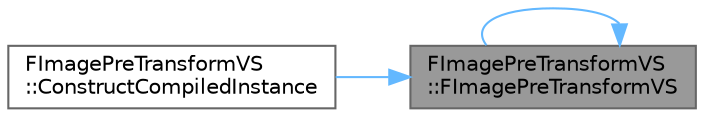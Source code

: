 digraph "FImagePreTransformVS::FImagePreTransformVS"
{
 // INTERACTIVE_SVG=YES
 // LATEX_PDF_SIZE
  bgcolor="transparent";
  edge [fontname=Helvetica,fontsize=10,labelfontname=Helvetica,labelfontsize=10];
  node [fontname=Helvetica,fontsize=10,shape=box,height=0.2,width=0.4];
  rankdir="RL";
  Node1 [id="Node000001",label="FImagePreTransformVS\l::FImagePreTransformVS",height=0.2,width=0.4,color="gray40", fillcolor="grey60", style="filled", fontcolor="black",tooltip=" "];
  Node1 -> Node1 [id="edge1_Node000001_Node000001",dir="back",color="steelblue1",style="solid",tooltip=" "];
  Node1 -> Node2 [id="edge2_Node000001_Node000002",dir="back",color="steelblue1",style="solid",tooltip=" "];
  Node2 [id="Node000002",label="FImagePreTransformVS\l::ConstructCompiledInstance",height=0.2,width=0.4,color="grey40", fillcolor="white", style="filled",URL="$da/d87/classFImagePreTransformVS.html#afc7577e8223ade5fccc97cb473ac9083",tooltip=" "];
}
